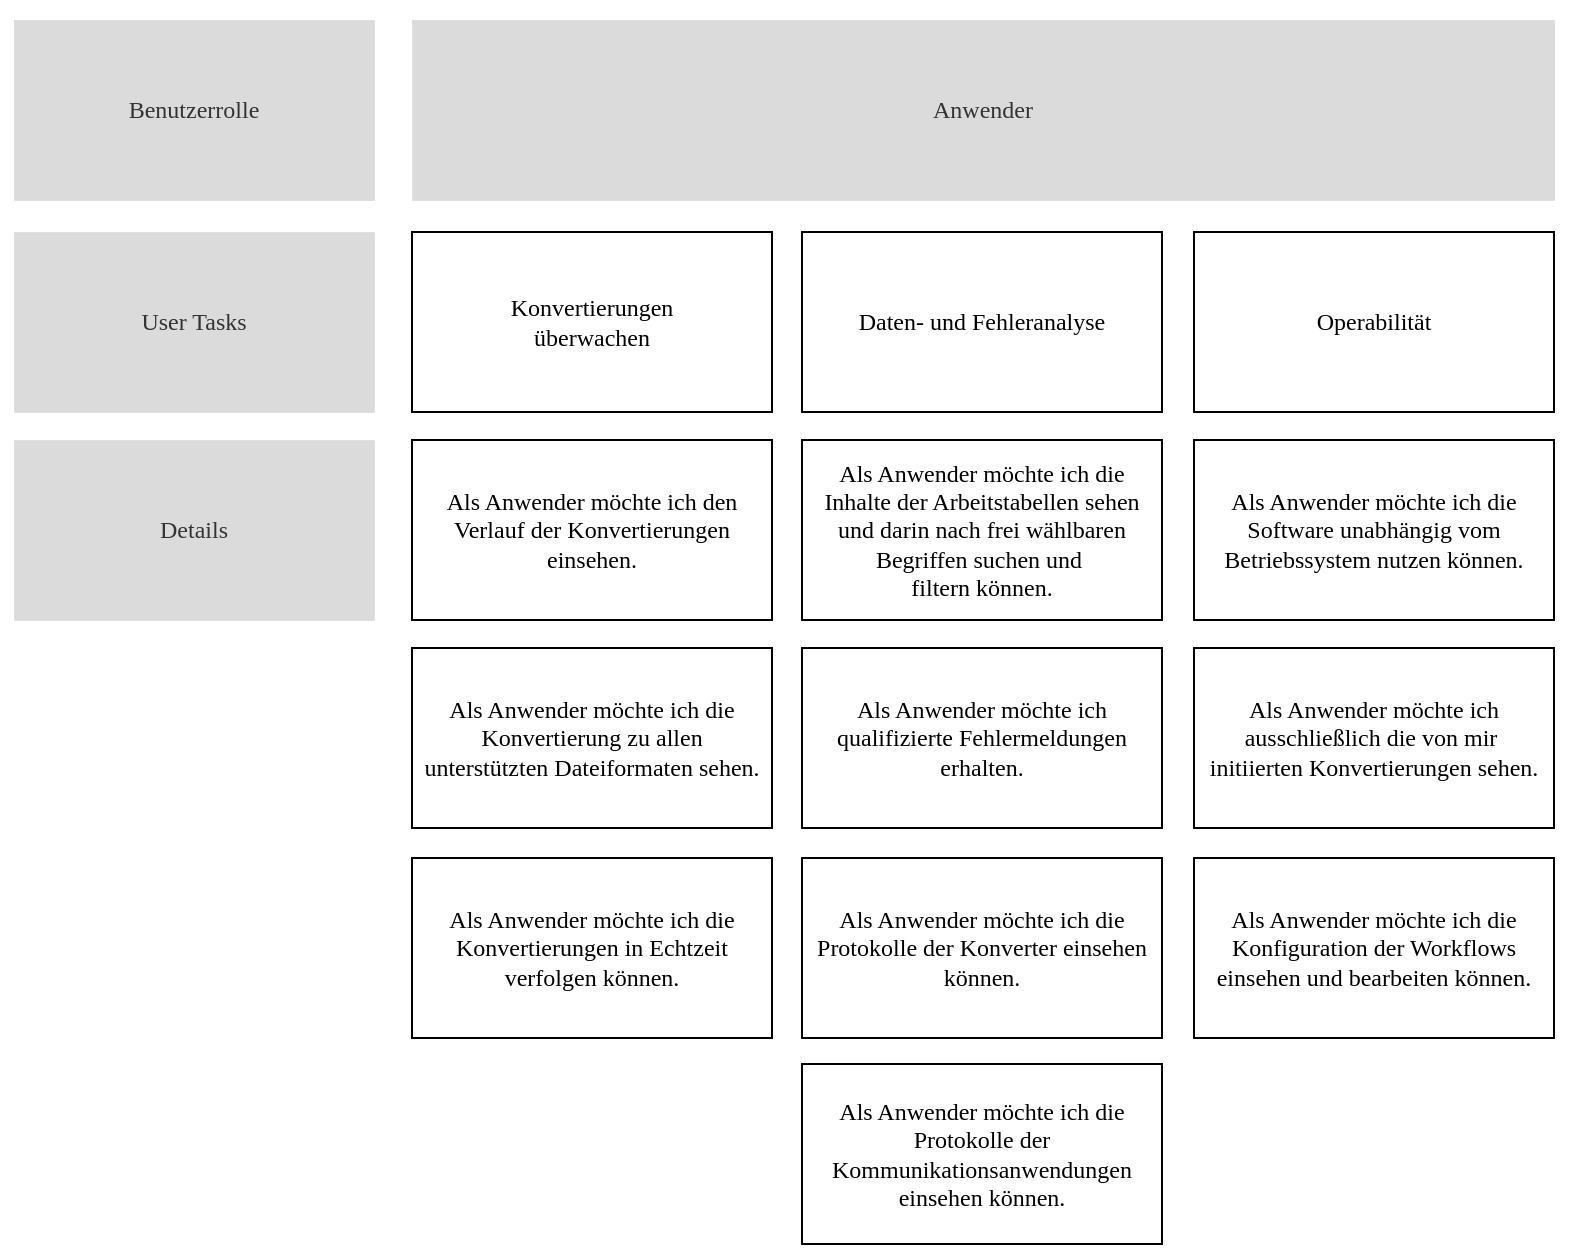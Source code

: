 <mxfile version="17.2.4" type="device"><diagram id="pacUVJfwISOODxSKcsrV" name="Seite-1"><mxGraphModel dx="1117" dy="729" grid="1" gridSize="10" guides="1" tooltips="1" connect="1" arrows="1" fold="1" page="1" pageScale="1" pageWidth="1169" pageHeight="827" math="0" shadow="0"><root><mxCell id="0"/><mxCell id="1" parent="0"/><mxCell id="2kT4sBpGM_t56ClRYCqI-1" value="Benutzerrolle" style="rounded=0;whiteSpace=wrap;html=1;fillColor=#DBDBDB;fontColor=#333333;strokeColor=#666666;fontFamily=Times New Roman;fontSize=12;strokeWidth=0;fontStyle=0" parent="1" vertex="1"><mxGeometry x="10" y="10" width="180" height="90" as="geometry"/></mxCell><mxCell id="2kT4sBpGM_t56ClRYCqI-2" value="User Tasks" style="rounded=0;whiteSpace=wrap;html=1;fontFamily=Times New Roman;fillColor=#DBDBDB;fontColor=#333333;strokeColor=#666666;fontSize=12;strokeWidth=0;fontStyle=0" parent="1" vertex="1"><mxGeometry x="10" y="116" width="180" height="90" as="geometry"/></mxCell><mxCell id="2kT4sBpGM_t56ClRYCqI-3" value="Details" style="rounded=0;whiteSpace=wrap;html=1;fontFamily=Times New Roman;fillColor=#DBDBDB;fontColor=#333333;strokeColor=#666666;fontSize=12;strokeWidth=0;fontStyle=0" parent="1" vertex="1"><mxGeometry x="10" y="220" width="180" height="90" as="geometry"/></mxCell><mxCell id="2kT4sBpGM_t56ClRYCqI-4" value="Anwender" style="rounded=0;whiteSpace=wrap;html=1;fillColor=#DBDBDB;fontColor=#333333;strokeColor=#666666;fontFamily=Times New Roman;fontSize=12;strokeWidth=0;fontStyle=0" parent="1" vertex="1"><mxGeometry x="209" y="10" width="571" height="90" as="geometry"/></mxCell><mxCell id="2kT4sBpGM_t56ClRYCqI-5" value="&lt;p style=&quot;font-size: 12px;&quot;&gt;Konvertierungen&lt;br style=&quot;font-size: 12px;&quot;&gt;&lt;span style=&quot;font-size: 12px;&quot;&gt;überwachen&lt;/span&gt;&lt;/p&gt;" style="rounded=0;whiteSpace=wrap;html=1;fontFamily=Times New Roman;fontSize=12;strokeWidth=1;fontStyle=0" parent="1" vertex="1"><mxGeometry x="209" y="116" width="180" height="90" as="geometry"/></mxCell><mxCell id="2kT4sBpGM_t56ClRYCqI-6" value="&lt;p style=&quot;font-size: 12px;&quot;&gt;Daten- und Fehleranalyse&lt;br style=&quot;font-size: 12px;&quot;&gt;&lt;/p&gt;" style="rounded=0;whiteSpace=wrap;html=1;fontFamily=Times New Roman;fontSize=12;strokeWidth=1;fontStyle=0" parent="1" vertex="1"><mxGeometry x="404" y="116" width="180" height="90" as="geometry"/></mxCell><mxCell id="2kT4sBpGM_t56ClRYCqI-7" value="&lt;p style=&quot;font-size: 12px;&quot;&gt;Operabilität&lt;br style=&quot;font-size: 12px;&quot;&gt;&lt;/p&gt;" style="rounded=0;whiteSpace=wrap;html=1;fontFamily=Times New Roman;fontSize=12;strokeWidth=1;fontStyle=0" parent="1" vertex="1"><mxGeometry x="600" y="116" width="180" height="90" as="geometry"/></mxCell><mxCell id="2kT4sBpGM_t56ClRYCqI-8" value="&lt;p style=&quot;font-size: 12px&quot;&gt;Als Anwender möchte ich den Verlauf der&amp;nbsp;&lt;span style=&quot;font-size: 12px&quot;&gt;Konvertierungen einsehen.&lt;/span&gt;&lt;/p&gt;" style="rounded=0;whiteSpace=wrap;html=1;fontFamily=Times New Roman;fontSize=12;strokeWidth=1;fontStyle=0" parent="1" vertex="1"><mxGeometry x="209" y="220" width="180" height="90" as="geometry"/></mxCell><mxCell id="2kT4sBpGM_t56ClRYCqI-9" value="&lt;p style=&quot;font-size: 12px&quot;&gt;Als Anwender möchte ich die Inhalte der Arbeitstabellen sehen und darin nach frei wählbaren Begriffen suchen und&amp;nbsp;&lt;br&gt;&lt;span&gt;filtern können.&lt;/span&gt;&lt;/p&gt;" style="rounded=0;whiteSpace=wrap;html=1;fontFamily=Times New Roman;fontSize=12;strokeWidth=1;fontStyle=0" parent="1" vertex="1"><mxGeometry x="404" y="220" width="180" height="90" as="geometry"/></mxCell><mxCell id="2kT4sBpGM_t56ClRYCqI-10" value="&lt;p style=&quot;font-size: 12px&quot;&gt;Als Anwender möchte ich die Konvertierung zu allen &lt;br&gt;unterstützten Dateiformaten sehen.&lt;br style=&quot;font-size: 12px&quot;&gt;&lt;/p&gt;" style="rounded=0;whiteSpace=wrap;html=1;fontFamily=Times New Roman;fontSize=12;strokeWidth=1;fontStyle=0" parent="1" vertex="1"><mxGeometry x="209" y="324" width="180" height="90" as="geometry"/></mxCell><mxCell id="2kT4sBpGM_t56ClRYCqI-11" value="&lt;p style=&quot;font-size: 12px;&quot;&gt;Als Anwender möchte ich die Konvertierungen in Echtzeit verfolgen können.&lt;br style=&quot;font-size: 12px;&quot;&gt;&lt;/p&gt;" style="rounded=0;whiteSpace=wrap;html=1;fontFamily=Times New Roman;fontSize=12;strokeWidth=1;fontStyle=0" parent="1" vertex="1"><mxGeometry x="209" y="429" width="180" height="90" as="geometry"/></mxCell><mxCell id="2kT4sBpGM_t56ClRYCqI-12" value="&lt;p style=&quot;font-size: 12px;&quot;&gt;Als Anwender möchte ich qualifizierte Fehlermeldungen erhalten.&lt;br style=&quot;font-size: 12px;&quot;&gt;&lt;/p&gt;" style="rounded=0;whiteSpace=wrap;html=1;fontFamily=Times New Roman;fontSize=12;strokeWidth=1;fontStyle=0" parent="1" vertex="1"><mxGeometry x="404" y="324" width="180" height="90" as="geometry"/></mxCell><mxCell id="2kT4sBpGM_t56ClRYCqI-13" value="&lt;p style=&quot;font-size: 12px;&quot;&gt;Als Anwender möchte ich die Protokolle der Konverter einsehen können.&lt;br style=&quot;font-size: 12px;&quot;&gt;&lt;/p&gt;" style="rounded=0;whiteSpace=wrap;html=1;fontFamily=Times New Roman;fontSize=12;strokeWidth=1;fontStyle=0" parent="1" vertex="1"><mxGeometry x="404" y="429" width="180" height="90" as="geometry"/></mxCell><mxCell id="2kT4sBpGM_t56ClRYCqI-14" value="&lt;p style=&quot;font-size: 12px;&quot;&gt;Als Anwender möchte ich die Protokolle der Kommunikationsanwendungen einsehen können.&lt;br style=&quot;font-size: 12px;&quot;&gt;&lt;/p&gt;" style="rounded=0;whiteSpace=wrap;html=1;fontFamily=Times New Roman;fontSize=12;strokeWidth=1;fontStyle=0" parent="1" vertex="1"><mxGeometry x="404" y="532" width="180" height="90" as="geometry"/></mxCell><mxCell id="2kT4sBpGM_t56ClRYCqI-15" value="&lt;p style=&quot;font-size: 12px&quot;&gt;Als Anwender möchte ich die Software unabhängig vom Betriebssystem nutzen können.&lt;br style=&quot;font-size: 12px&quot;&gt;&lt;/p&gt;" style="rounded=0;whiteSpace=wrap;html=1;fontFamily=Times New Roman;fontSize=12;strokeWidth=1;fontStyle=0" parent="1" vertex="1"><mxGeometry x="600" y="220" width="180" height="90" as="geometry"/></mxCell><mxCell id="2kT4sBpGM_t56ClRYCqI-16" value="&lt;p style=&quot;font-size: 12px&quot;&gt;Als Anwender möchte ich ausschließlich die von mir&amp;nbsp;&lt;br&gt;&lt;span&gt;initiierten Konvertierungen sehen.&lt;/span&gt;&lt;/p&gt;" style="rounded=0;whiteSpace=wrap;html=1;fontFamily=Times New Roman;fontSize=12;strokeWidth=1;fontStyle=0" parent="1" vertex="1"><mxGeometry x="600" y="324" width="180" height="90" as="geometry"/></mxCell><mxCell id="2kT4sBpGM_t56ClRYCqI-17" value="&lt;p style=&quot;font-size: 12px&quot;&gt;Als Anwender möchte ich die Konfiguration der Workflows einsehen und bearbeiten können.&lt;br style=&quot;font-size: 12px&quot;&gt;&lt;/p&gt;" style="rounded=0;whiteSpace=wrap;html=1;fontFamily=Times New Roman;fontSize=12;strokeWidth=1;fontStyle=0" parent="1" vertex="1"><mxGeometry x="600" y="429" width="180" height="90" as="geometry"/></mxCell><mxCell id="sGsoOo8MSHHtSCOvPWRy-6" value="&amp;nbsp;" style="text;html=1;align=center;verticalAlign=middle;resizable=0;points=[];autosize=1;strokeColor=none;fillColor=none;fontSize=7;fontStyle=0" parent="1" vertex="1"><mxGeometry x="426" y="619" width="20" height="10" as="geometry"/></mxCell><mxCell id="sGsoOo8MSHHtSCOvPWRy-7" value="&amp;nbsp;" style="text;html=1;align=left;verticalAlign=middle;resizable=0;points=[];autosize=1;strokeColor=none;fillColor=none;fontSize=7;rotation=90;fontStyle=0" parent="1" vertex="1"><mxGeometry x="772" y="270" width="20" height="10" as="geometry"/></mxCell><mxCell id="Kj4LcqpPKxRrLuwoAdS7-1" value="&amp;nbsp;" style="text;html=1;align=left;verticalAlign=middle;resizable=0;points=[];autosize=1;strokeColor=none;fillColor=none;fontStyle=0" parent="1" vertex="1"><mxGeometry x="3" y="170" width="20" height="20" as="geometry"/></mxCell><mxCell id="Kj4LcqpPKxRrLuwoAdS7-3" value="&amp;nbsp;" style="text;html=1;align=left;verticalAlign=middle;resizable=0;points=[];autosize=1;strokeColor=none;fillColor=none;fontStyle=0" parent="1" vertex="1"><mxGeometry x="260" width="20" height="20" as="geometry"/></mxCell></root></mxGraphModel></diagram></mxfile>